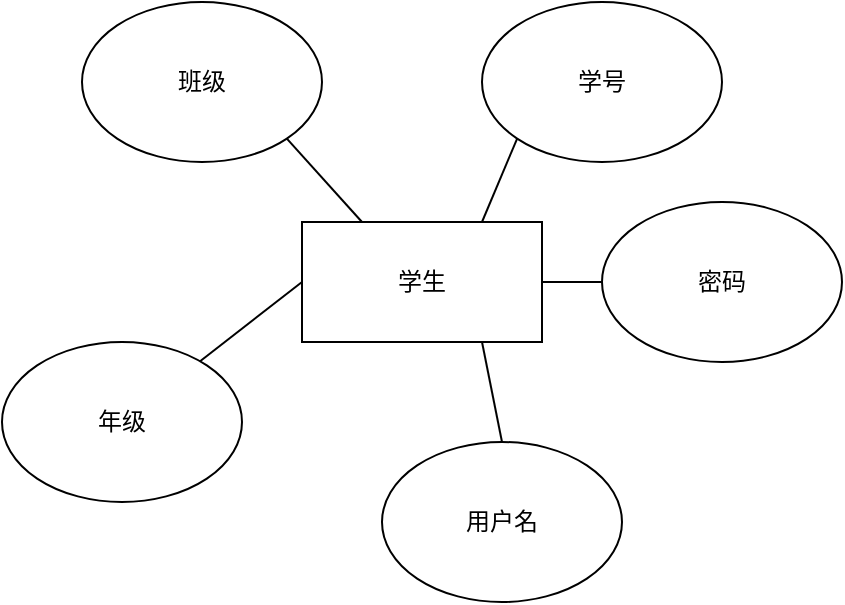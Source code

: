 <mxfile version="16.5.1" type="device"><diagram id="QuEiqzbr7it0xPJoF58a" name="第 1 页"><mxGraphModel dx="1342" dy="844" grid="1" gridSize="10" guides="1" tooltips="1" connect="1" arrows="1" fold="1" page="1" pageScale="1" pageWidth="1920" pageHeight="1200" math="0" shadow="0"><root><mxCell id="0"/><mxCell id="1" parent="0"/><mxCell id="ikN2AyzhrUuJUC9qwoNi-1" value="学生" style="rounded=0;whiteSpace=wrap;html=1;" vertex="1" parent="1"><mxGeometry x="490" y="350" width="120" height="60" as="geometry"/></mxCell><mxCell id="ikN2AyzhrUuJUC9qwoNi-2" value="学号" style="ellipse;whiteSpace=wrap;html=1;" vertex="1" parent="1"><mxGeometry x="580" y="240" width="120" height="80" as="geometry"/></mxCell><mxCell id="ikN2AyzhrUuJUC9qwoNi-3" value="密码" style="ellipse;whiteSpace=wrap;html=1;" vertex="1" parent="1"><mxGeometry x="640" y="340" width="120" height="80" as="geometry"/></mxCell><mxCell id="ikN2AyzhrUuJUC9qwoNi-4" value="用户名" style="ellipse;whiteSpace=wrap;html=1;" vertex="1" parent="1"><mxGeometry x="530" y="460" width="120" height="80" as="geometry"/></mxCell><mxCell id="ikN2AyzhrUuJUC9qwoNi-5" value="年级" style="ellipse;whiteSpace=wrap;html=1;" vertex="1" parent="1"><mxGeometry x="340" y="410" width="120" height="80" as="geometry"/></mxCell><mxCell id="ikN2AyzhrUuJUC9qwoNi-6" value="班级" style="ellipse;whiteSpace=wrap;html=1;" vertex="1" parent="1"><mxGeometry x="380" y="240" width="120" height="80" as="geometry"/></mxCell><mxCell id="ikN2AyzhrUuJUC9qwoNi-8" value="" style="endArrow=none;html=1;rounded=0;entryX=1;entryY=1;entryDx=0;entryDy=0;exitX=0.25;exitY=0;exitDx=0;exitDy=0;" edge="1" parent="1" source="ikN2AyzhrUuJUC9qwoNi-1" target="ikN2AyzhrUuJUC9qwoNi-6"><mxGeometry width="50" height="50" relative="1" as="geometry"><mxPoint x="660" y="460" as="sourcePoint"/><mxPoint x="710" y="410" as="targetPoint"/></mxGeometry></mxCell><mxCell id="ikN2AyzhrUuJUC9qwoNi-9" value="" style="endArrow=none;html=1;rounded=0;entryX=0;entryY=1;entryDx=0;entryDy=0;exitX=0.75;exitY=0;exitDx=0;exitDy=0;" edge="1" parent="1" source="ikN2AyzhrUuJUC9qwoNi-1" target="ikN2AyzhrUuJUC9qwoNi-2"><mxGeometry width="50" height="50" relative="1" as="geometry"><mxPoint x="530" y="360" as="sourcePoint"/><mxPoint x="432.426" y="318.284" as="targetPoint"/></mxGeometry></mxCell><mxCell id="ikN2AyzhrUuJUC9qwoNi-10" value="" style="endArrow=none;html=1;rounded=0;entryX=0;entryY=0.5;entryDx=0;entryDy=0;exitX=1;exitY=0.5;exitDx=0;exitDy=0;" edge="1" parent="1" source="ikN2AyzhrUuJUC9qwoNi-1" target="ikN2AyzhrUuJUC9qwoNi-3"><mxGeometry width="50" height="50" relative="1" as="geometry"><mxPoint x="590" y="360" as="sourcePoint"/><mxPoint x="607.574" y="318.284" as="targetPoint"/></mxGeometry></mxCell><mxCell id="ikN2AyzhrUuJUC9qwoNi-11" value="" style="endArrow=none;html=1;rounded=0;entryX=0.75;entryY=1;entryDx=0;entryDy=0;exitX=0.5;exitY=0;exitDx=0;exitDy=0;" edge="1" parent="1" source="ikN2AyzhrUuJUC9qwoNi-4" target="ikN2AyzhrUuJUC9qwoNi-1"><mxGeometry width="50" height="50" relative="1" as="geometry"><mxPoint x="620" y="390" as="sourcePoint"/><mxPoint x="650" y="390" as="targetPoint"/></mxGeometry></mxCell><mxCell id="ikN2AyzhrUuJUC9qwoNi-12" value="" style="endArrow=none;html=1;rounded=0;exitX=0;exitY=0.5;exitDx=0;exitDy=0;" edge="1" parent="1" source="ikN2AyzhrUuJUC9qwoNi-1" target="ikN2AyzhrUuJUC9qwoNi-5"><mxGeometry width="50" height="50" relative="1" as="geometry"><mxPoint x="600" y="470" as="sourcePoint"/><mxPoint x="590" y="420" as="targetPoint"/></mxGeometry></mxCell></root></mxGraphModel></diagram></mxfile>